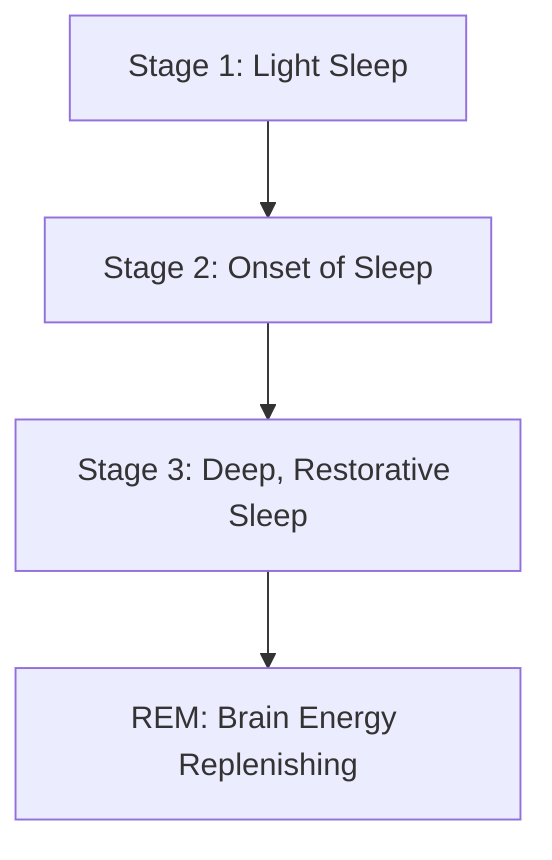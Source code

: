 graph TB
A[Stage 1: Light Sleep] --> B[Stage 2: Onset of Sleep]
B --> C[Stage 3: Deep, Restorative Sleep]
C --> D[REM: Brain Energy Replenishing]